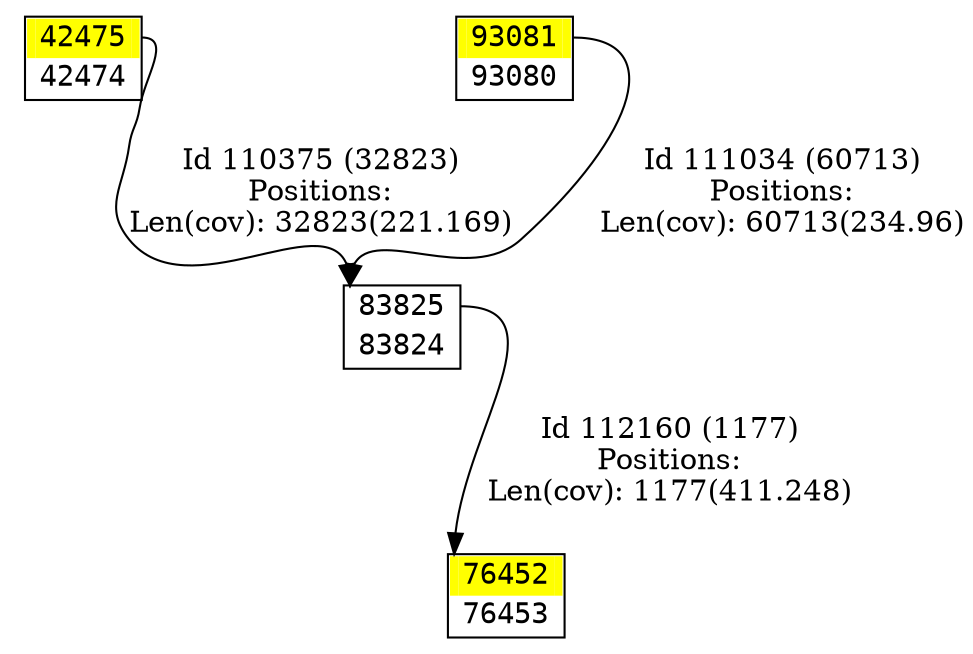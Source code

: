 digraph graph_picture {
node[fontname=<Courier> ,penwidth=<1.8> ,shape=<plaintext> ]
vertex_42474_42475[label=<<TABLE BORDER="1" CELLSPACING="0" >
<TR><TD BORDER="0" PORT = "port_42475_in" color="yellow" bgcolor="yellow" ></TD><TD BORDER="0" color="yellow" bgcolor="yellow" >42475</TD><TD BORDER="0" PORT = "port_42475_out" color="yellow" bgcolor="yellow" ></TD></TR>
<TR><TD BORDER="0" PORT = "port_42474_out" color="white" bgcolor="white" ></TD><TD BORDER="0" color="white" bgcolor="white" >42474</TD><TD BORDER="0" PORT = "port_42474_in" color="white" bgcolor="white" ></TD></TR>
</TABLE>> ,color=<black> ,URL=</vertex/42475.svg> ]
vertex_76452_76453[label=<<TABLE BORDER="1" CELLSPACING="0" >
<TR><TD BORDER="0" PORT = "port_76452_in" color="yellow" bgcolor="yellow" ></TD><TD BORDER="0" color="yellow" bgcolor="yellow" >76452</TD><TD BORDER="0" PORT = "port_76452_out" color="yellow" bgcolor="yellow" ></TD></TR>
<TR><TD BORDER="0" PORT = "port_76453_out" color="white" bgcolor="white" ></TD><TD BORDER="0" color="white" bgcolor="white" >76453</TD><TD BORDER="0" PORT = "port_76453_in" color="white" bgcolor="white" ></TD></TR>
</TABLE>> ,color=<black> ,URL=</vertex/76452.svg> ]
vertex_83824_83825[label=<<TABLE BORDER="1" CELLSPACING="0" >
<TR><TD BORDER="0" PORT = "port_83825_in" color="white" bgcolor="white" ></TD><TD BORDER="0" color="white" bgcolor="white" >83825</TD><TD BORDER="0" PORT = "port_83825_out" color="white" bgcolor="white" ></TD></TR>
<TR><TD BORDER="0" PORT = "port_83824_out" color="white" bgcolor="white" ></TD><TD BORDER="0" color="white" bgcolor="white" >83824</TD><TD BORDER="0" PORT = "port_83824_in" color="white" bgcolor="white" ></TD></TR>
</TABLE>> ,color=<black> ,URL=</vertex/83825.svg> ]
vertex_93080_93081[label=<<TABLE BORDER="1" CELLSPACING="0" >
<TR><TD BORDER="0" PORT = "port_93081_in" color="yellow" bgcolor="yellow" ></TD><TD BORDER="0" color="yellow" bgcolor="yellow" >93081</TD><TD BORDER="0" PORT = "port_93081_out" color="yellow" bgcolor="yellow" ></TD></TR>
<TR><TD BORDER="0" PORT = "port_93080_out" color="white" bgcolor="white" ></TD><TD BORDER="0" color="white" bgcolor="white" >93080</TD><TD BORDER="0" PORT = "port_93080_in" color="white" bgcolor="white" ></TD></TR>
</TABLE>> ,color=<black> ,URL=</vertex/93081.svg> ]
vertex_42474_42475:port_42475_out->vertex_83824_83825:port_83825_in[label="Id 110375 (32823)\nPositions:\nLen(cov): 32823(221.169)" ,color=<black> ]
vertex_93080_93081:port_93081_out->vertex_83824_83825:port_83825_in[label="Id 111034 (60713)\nPositions:\nLen(cov): 60713(234.96)" ,color=<black> ]
vertex_83824_83825:port_83825_out->vertex_76452_76453:port_76452_in[label="Id 112160 (1177)\nPositions:\nLen(cov): 1177(411.248)" ,color=<black> ]
}
